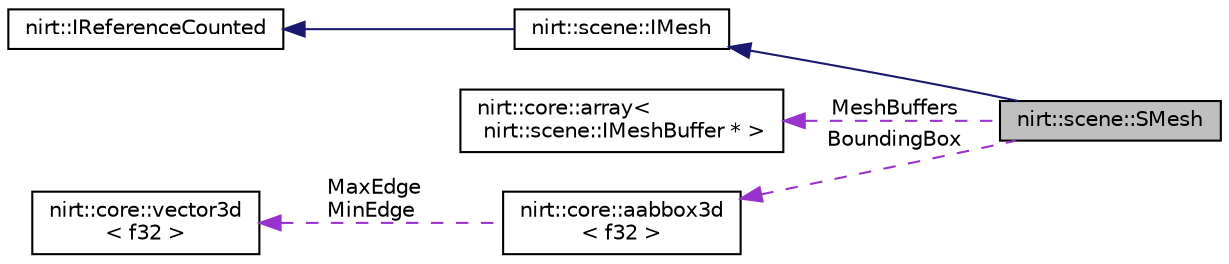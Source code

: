 digraph "nirt::scene::SMesh"
{
 // LATEX_PDF_SIZE
  edge [fontname="Helvetica",fontsize="10",labelfontname="Helvetica",labelfontsize="10"];
  node [fontname="Helvetica",fontsize="10",shape=record];
  rankdir="LR";
  Node1 [label="nirt::scene::SMesh",height=0.2,width=0.4,color="black", fillcolor="grey75", style="filled", fontcolor="black",tooltip="Simple implementation of the IMesh interface."];
  Node2 -> Node1 [dir="back",color="midnightblue",fontsize="10",style="solid",fontname="Helvetica"];
  Node2 [label="nirt::scene::IMesh",height=0.2,width=0.4,color="black", fillcolor="white", style="filled",URL="$classnirt_1_1scene_1_1IMesh.html",tooltip="Class which holds the geometry of an object."];
  Node3 -> Node2 [dir="back",color="midnightblue",fontsize="10",style="solid",fontname="Helvetica"];
  Node3 [label="nirt::IReferenceCounted",height=0.2,width=0.4,color="black", fillcolor="white", style="filled",URL="$classnirt_1_1IReferenceCounted.html",tooltip="Base class of most objects of the Nirtcpp Engine."];
  Node4 -> Node1 [dir="back",color="darkorchid3",fontsize="10",style="dashed",label=" MeshBuffers" ,fontname="Helvetica"];
  Node4 [label="nirt::core::array\<\l nirt::scene::IMeshBuffer * \>",height=0.2,width=0.4,color="black", fillcolor="white", style="filled",URL="$classnirt_1_1core_1_1array.html",tooltip=" "];
  Node5 -> Node1 [dir="back",color="darkorchid3",fontsize="10",style="dashed",label=" BoundingBox" ,fontname="Helvetica"];
  Node5 [label="nirt::core::aabbox3d\l\< f32 \>",height=0.2,width=0.4,color="black", fillcolor="white", style="filled",URL="$classnirt_1_1core_1_1aabbox3d.html",tooltip=" "];
  Node6 -> Node5 [dir="back",color="darkorchid3",fontsize="10",style="dashed",label=" MaxEdge\nMinEdge" ,fontname="Helvetica"];
  Node6 [label="nirt::core::vector3d\l\< f32 \>",height=0.2,width=0.4,color="black", fillcolor="white", style="filled",URL="$classnirt_1_1core_1_1vector3d.html",tooltip=" "];
}
